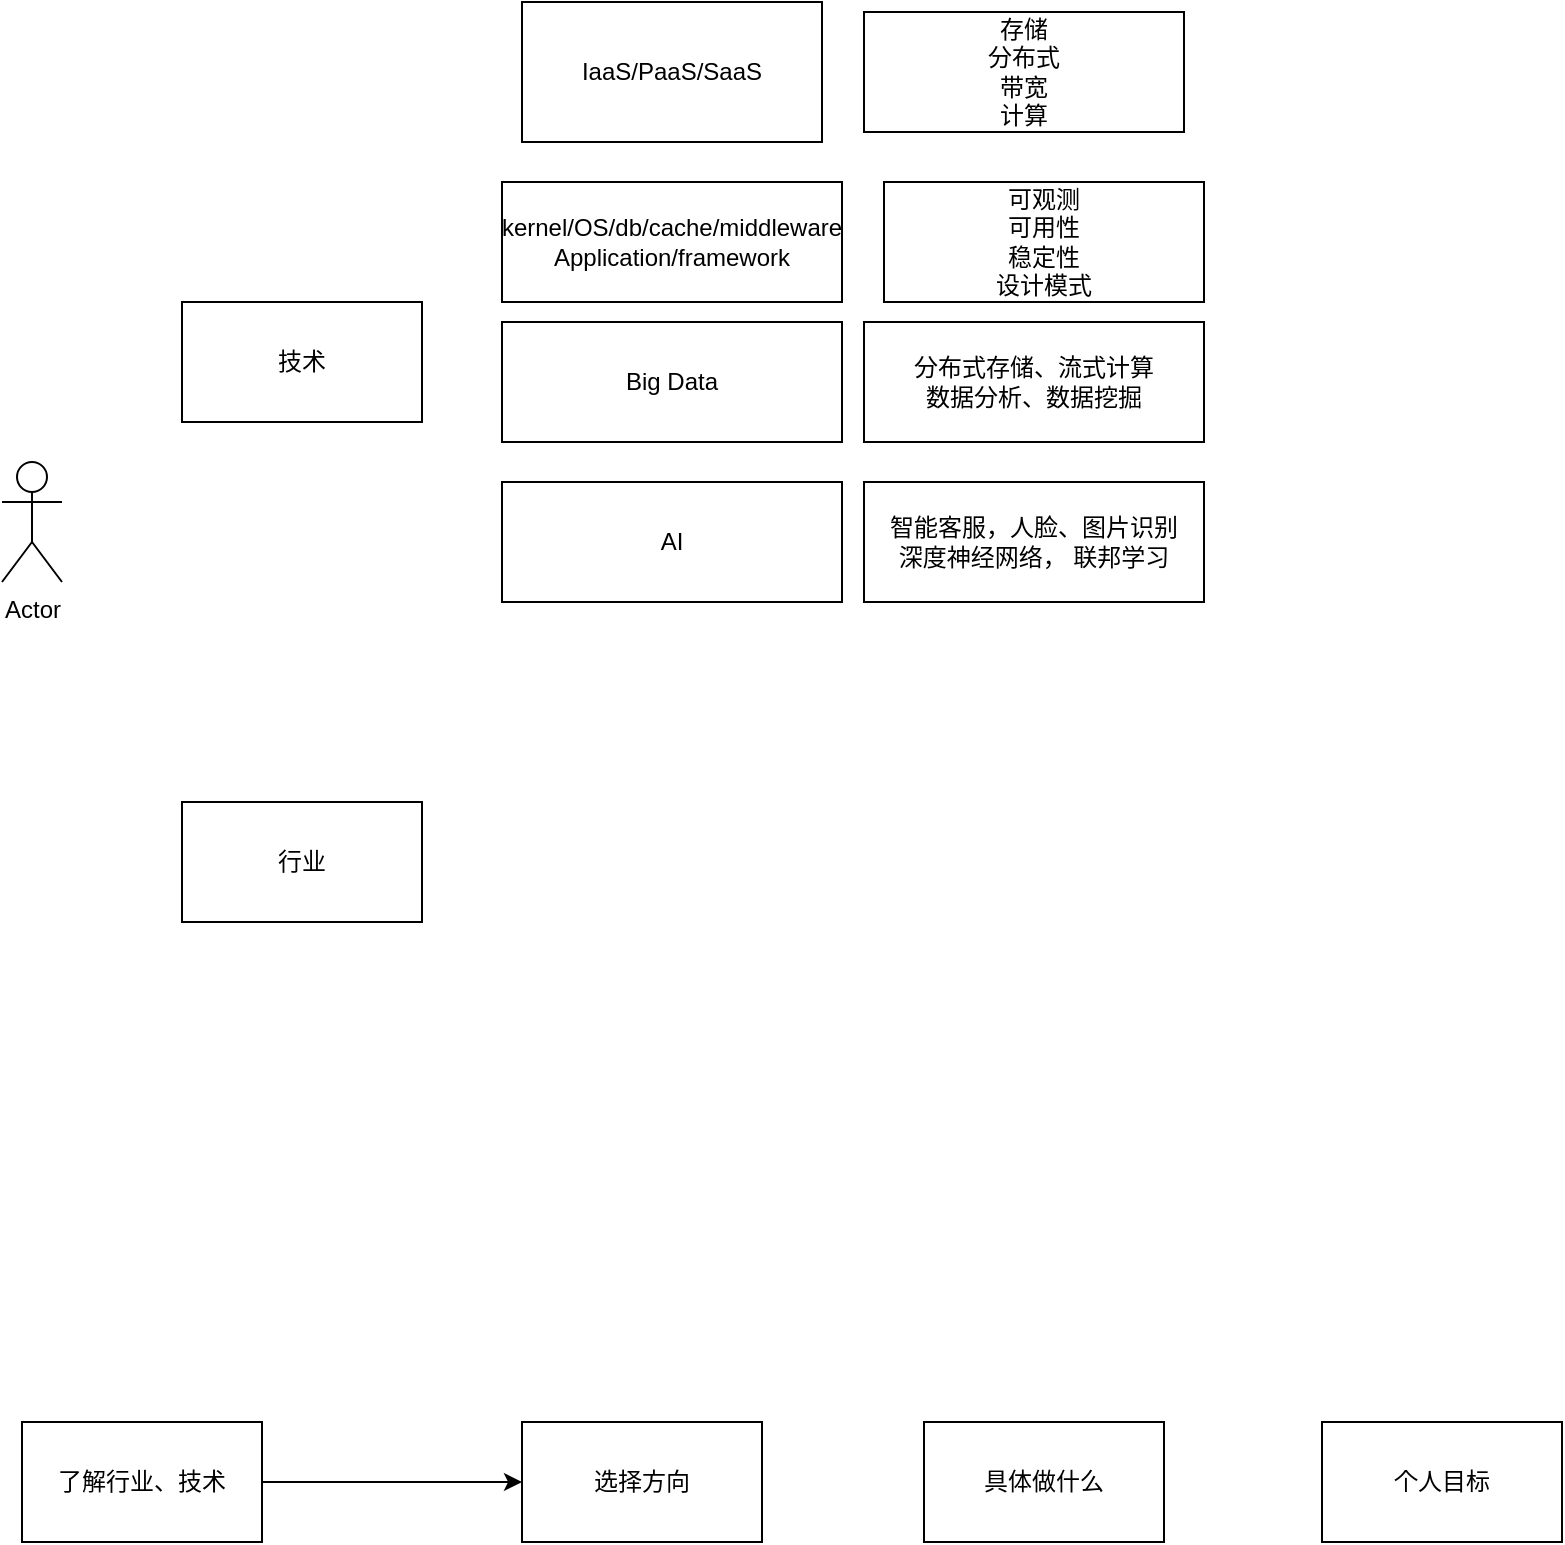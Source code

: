 <mxfile version="17.1.4" type="github">
  <diagram id="Lj22Cs7bdpNFNDsxnH2v" name="Page-1">
    <mxGraphModel dx="946" dy="502" grid="1" gridSize="10" guides="1" tooltips="1" connect="1" arrows="1" fold="1" page="1" pageScale="1" pageWidth="827" pageHeight="1169" math="0" shadow="0">
      <root>
        <mxCell id="0" />
        <mxCell id="1" parent="0" />
        <mxCell id="MsU4HEIz5_8cRF91NyHN-2" value="Actor" style="shape=umlActor;verticalLabelPosition=bottom;verticalAlign=top;html=1;outlineConnect=0;" vertex="1" parent="1">
          <mxGeometry x="60" y="280" width="30" height="60" as="geometry" />
        </mxCell>
        <mxCell id="MsU4HEIz5_8cRF91NyHN-3" value="行业" style="rounded=0;whiteSpace=wrap;html=1;" vertex="1" parent="1">
          <mxGeometry x="150" y="450" width="120" height="60" as="geometry" />
        </mxCell>
        <mxCell id="MsU4HEIz5_8cRF91NyHN-4" value="技术" style="rounded=0;whiteSpace=wrap;html=1;" vertex="1" parent="1">
          <mxGeometry x="150" y="200" width="120" height="60" as="geometry" />
        </mxCell>
        <mxCell id="MsU4HEIz5_8cRF91NyHN-5" value="IaaS/PaaS/SaaS" style="rounded=0;whiteSpace=wrap;html=1;" vertex="1" parent="1">
          <mxGeometry x="320" y="50" width="150" height="70" as="geometry" />
        </mxCell>
        <mxCell id="MsU4HEIz5_8cRF91NyHN-6" value="kernel/OS/db/cache/middleware&lt;br&gt;Application/framework" style="rounded=0;whiteSpace=wrap;html=1;" vertex="1" parent="1">
          <mxGeometry x="310" y="140" width="170" height="60" as="geometry" />
        </mxCell>
        <mxCell id="MsU4HEIz5_8cRF91NyHN-8" value="存储&lt;br&gt;分布式&lt;br&gt;带宽&lt;br&gt;计算" style="rounded=0;whiteSpace=wrap;html=1;" vertex="1" parent="1">
          <mxGeometry x="491" y="55" width="160" height="60" as="geometry" />
        </mxCell>
        <mxCell id="MsU4HEIz5_8cRF91NyHN-9" value="Big Data" style="rounded=0;whiteSpace=wrap;html=1;" vertex="1" parent="1">
          <mxGeometry x="310" y="210" width="170" height="60" as="geometry" />
        </mxCell>
        <mxCell id="MsU4HEIz5_8cRF91NyHN-10" value="AI" style="rounded=0;whiteSpace=wrap;html=1;" vertex="1" parent="1">
          <mxGeometry x="310" y="290" width="170" height="60" as="geometry" />
        </mxCell>
        <mxCell id="MsU4HEIz5_8cRF91NyHN-11" value="分布式存储、流式计算&lt;br&gt;数据分析、数据挖掘" style="rounded=0;whiteSpace=wrap;html=1;" vertex="1" parent="1">
          <mxGeometry x="491" y="210" width="170" height="60" as="geometry" />
        </mxCell>
        <mxCell id="MsU4HEIz5_8cRF91NyHN-12" value="智能客服，人脸、图片识别&lt;br&gt;深度神经网络， 联邦学习" style="rounded=0;whiteSpace=wrap;html=1;" vertex="1" parent="1">
          <mxGeometry x="491" y="290" width="170" height="60" as="geometry" />
        </mxCell>
        <mxCell id="MsU4HEIz5_8cRF91NyHN-14" value="可观测&lt;br&gt;可用性&lt;br&gt;稳定性&lt;br&gt;设计模式" style="rounded=0;whiteSpace=wrap;html=1;" vertex="1" parent="1">
          <mxGeometry x="501" y="140" width="160" height="60" as="geometry" />
        </mxCell>
        <mxCell id="MsU4HEIz5_8cRF91NyHN-16" style="edgeStyle=orthogonalEdgeStyle;rounded=0;orthogonalLoop=1;jettySize=auto;html=1;exitX=1;exitY=0.5;exitDx=0;exitDy=0;" edge="1" parent="1" source="MsU4HEIz5_8cRF91NyHN-15">
          <mxGeometry relative="1" as="geometry">
            <mxPoint x="320" y="790" as="targetPoint" />
          </mxGeometry>
        </mxCell>
        <mxCell id="MsU4HEIz5_8cRF91NyHN-15" value="了解行业、技术" style="rounded=0;whiteSpace=wrap;html=1;" vertex="1" parent="1">
          <mxGeometry x="70" y="760" width="120" height="60" as="geometry" />
        </mxCell>
        <mxCell id="MsU4HEIz5_8cRF91NyHN-17" value="选择方向" style="rounded=0;whiteSpace=wrap;html=1;" vertex="1" parent="1">
          <mxGeometry x="320" y="760" width="120" height="60" as="geometry" />
        </mxCell>
        <mxCell id="MsU4HEIz5_8cRF91NyHN-18" value="具体做什么" style="rounded=0;whiteSpace=wrap;html=1;" vertex="1" parent="1">
          <mxGeometry x="521" y="760" width="120" height="60" as="geometry" />
        </mxCell>
        <mxCell id="MsU4HEIz5_8cRF91NyHN-19" value="个人目标" style="rounded=0;whiteSpace=wrap;html=1;" vertex="1" parent="1">
          <mxGeometry x="720" y="760" width="120" height="60" as="geometry" />
        </mxCell>
      </root>
    </mxGraphModel>
  </diagram>
</mxfile>
